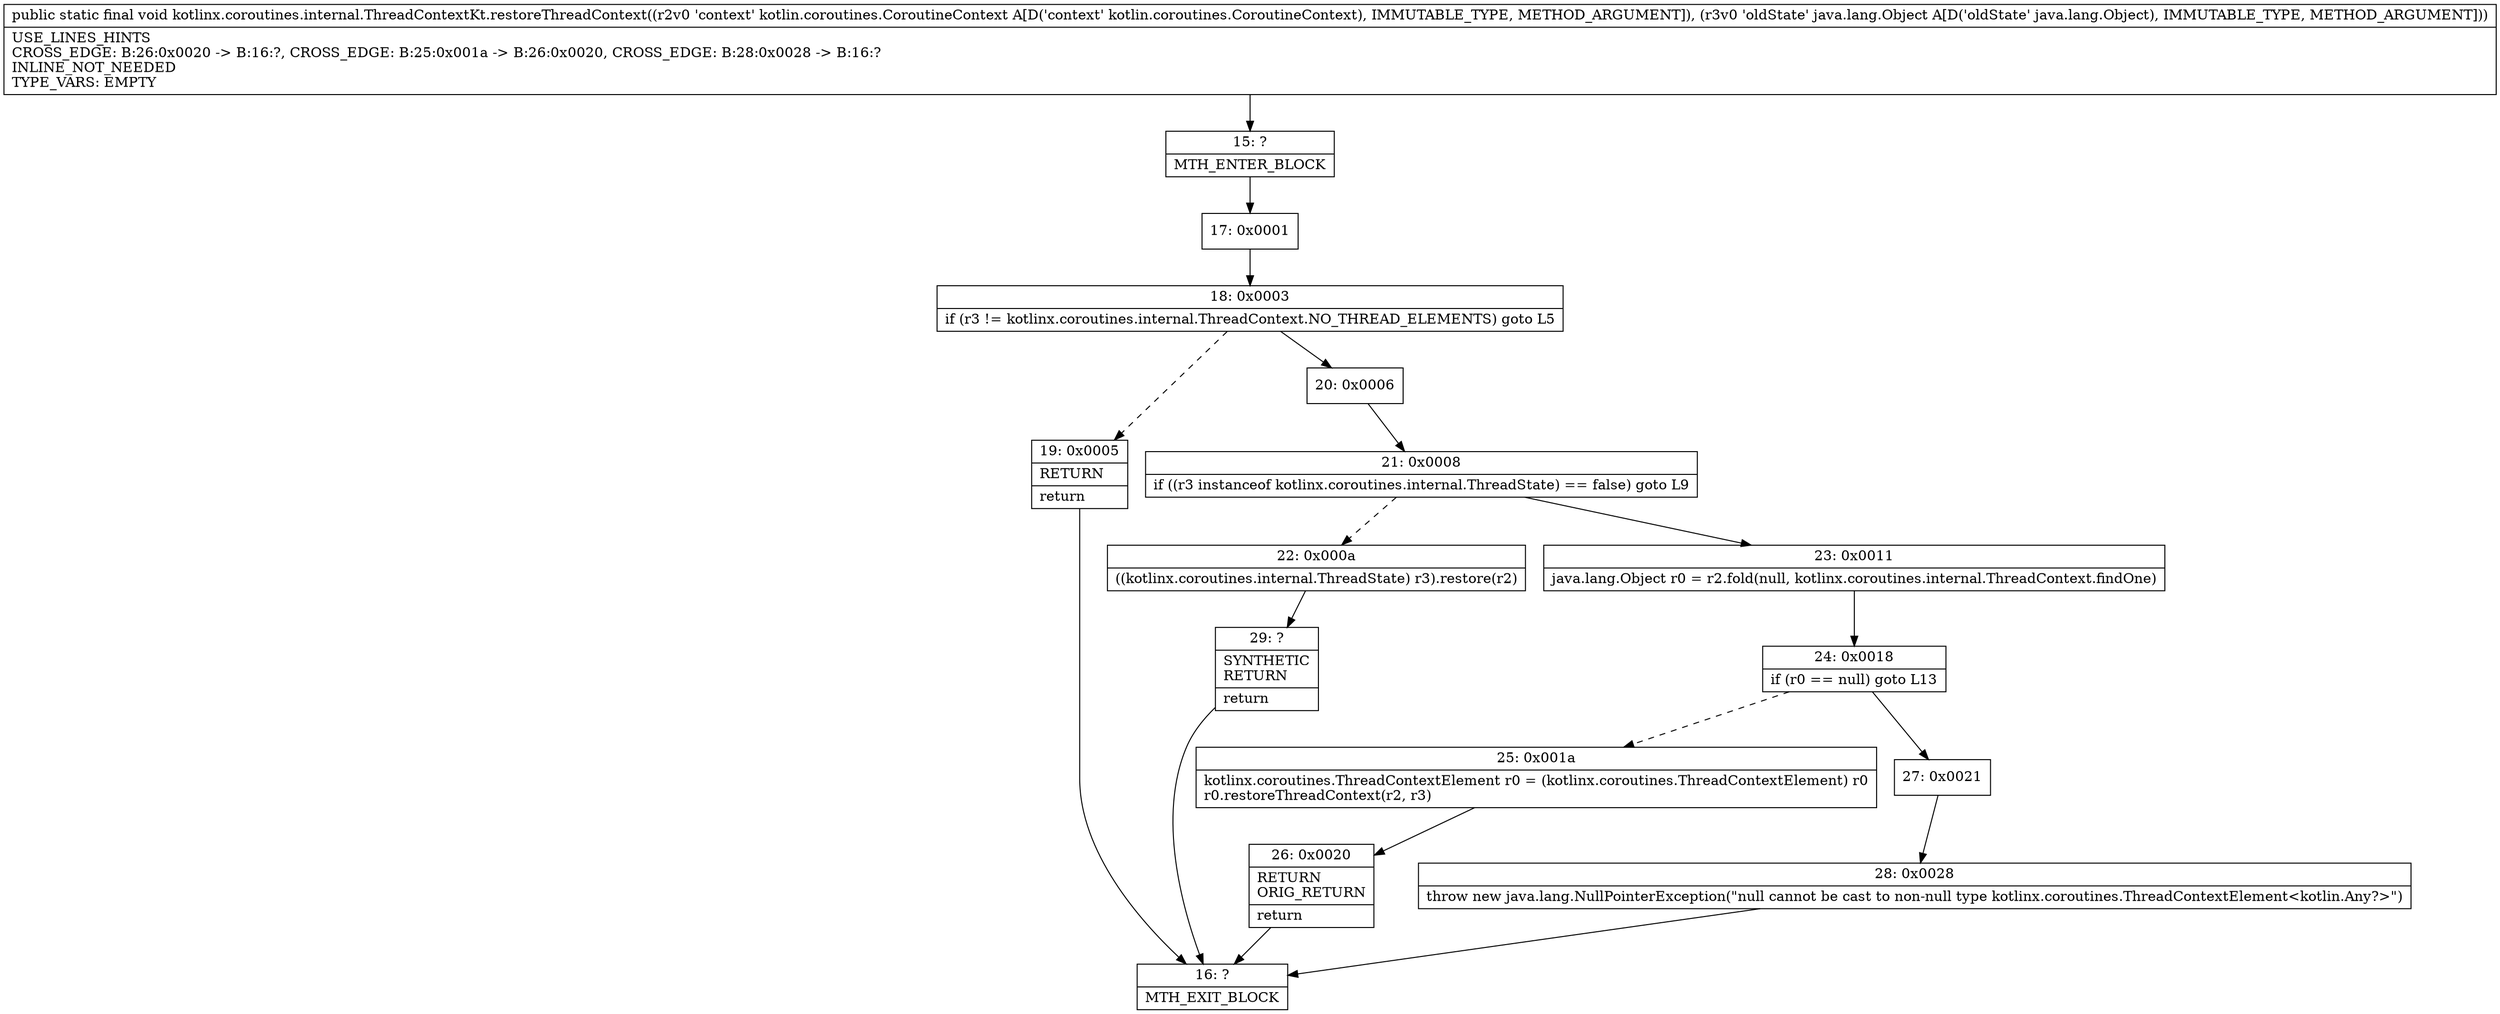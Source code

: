 digraph "CFG forkotlinx.coroutines.internal.ThreadContextKt.restoreThreadContext(Lkotlin\/coroutines\/CoroutineContext;Ljava\/lang\/Object;)V" {
Node_15 [shape=record,label="{15\:\ ?|MTH_ENTER_BLOCK\l}"];
Node_17 [shape=record,label="{17\:\ 0x0001}"];
Node_18 [shape=record,label="{18\:\ 0x0003|if (r3 != kotlinx.coroutines.internal.ThreadContext.NO_THREAD_ELEMENTS) goto L5\l}"];
Node_19 [shape=record,label="{19\:\ 0x0005|RETURN\l|return\l}"];
Node_16 [shape=record,label="{16\:\ ?|MTH_EXIT_BLOCK\l}"];
Node_20 [shape=record,label="{20\:\ 0x0006}"];
Node_21 [shape=record,label="{21\:\ 0x0008|if ((r3 instanceof kotlinx.coroutines.internal.ThreadState) == false) goto L9\l}"];
Node_22 [shape=record,label="{22\:\ 0x000a|((kotlinx.coroutines.internal.ThreadState) r3).restore(r2)\l}"];
Node_29 [shape=record,label="{29\:\ ?|SYNTHETIC\lRETURN\l|return\l}"];
Node_23 [shape=record,label="{23\:\ 0x0011|java.lang.Object r0 = r2.fold(null, kotlinx.coroutines.internal.ThreadContext.findOne)\l}"];
Node_24 [shape=record,label="{24\:\ 0x0018|if (r0 == null) goto L13\l}"];
Node_25 [shape=record,label="{25\:\ 0x001a|kotlinx.coroutines.ThreadContextElement r0 = (kotlinx.coroutines.ThreadContextElement) r0\lr0.restoreThreadContext(r2, r3)\l}"];
Node_26 [shape=record,label="{26\:\ 0x0020|RETURN\lORIG_RETURN\l|return\l}"];
Node_27 [shape=record,label="{27\:\ 0x0021}"];
Node_28 [shape=record,label="{28\:\ 0x0028|throw new java.lang.NullPointerException(\"null cannot be cast to non\-null type kotlinx.coroutines.ThreadContextElement\<kotlin.Any?\>\")\l}"];
MethodNode[shape=record,label="{public static final void kotlinx.coroutines.internal.ThreadContextKt.restoreThreadContext((r2v0 'context' kotlin.coroutines.CoroutineContext A[D('context' kotlin.coroutines.CoroutineContext), IMMUTABLE_TYPE, METHOD_ARGUMENT]), (r3v0 'oldState' java.lang.Object A[D('oldState' java.lang.Object), IMMUTABLE_TYPE, METHOD_ARGUMENT]))  | USE_LINES_HINTS\lCROSS_EDGE: B:26:0x0020 \-\> B:16:?, CROSS_EDGE: B:25:0x001a \-\> B:26:0x0020, CROSS_EDGE: B:28:0x0028 \-\> B:16:?\lINLINE_NOT_NEEDED\lTYPE_VARS: EMPTY\l}"];
MethodNode -> Node_15;Node_15 -> Node_17;
Node_17 -> Node_18;
Node_18 -> Node_19[style=dashed];
Node_18 -> Node_20;
Node_19 -> Node_16;
Node_20 -> Node_21;
Node_21 -> Node_22[style=dashed];
Node_21 -> Node_23;
Node_22 -> Node_29;
Node_29 -> Node_16;
Node_23 -> Node_24;
Node_24 -> Node_25[style=dashed];
Node_24 -> Node_27;
Node_25 -> Node_26;
Node_26 -> Node_16;
Node_27 -> Node_28;
Node_28 -> Node_16;
}

